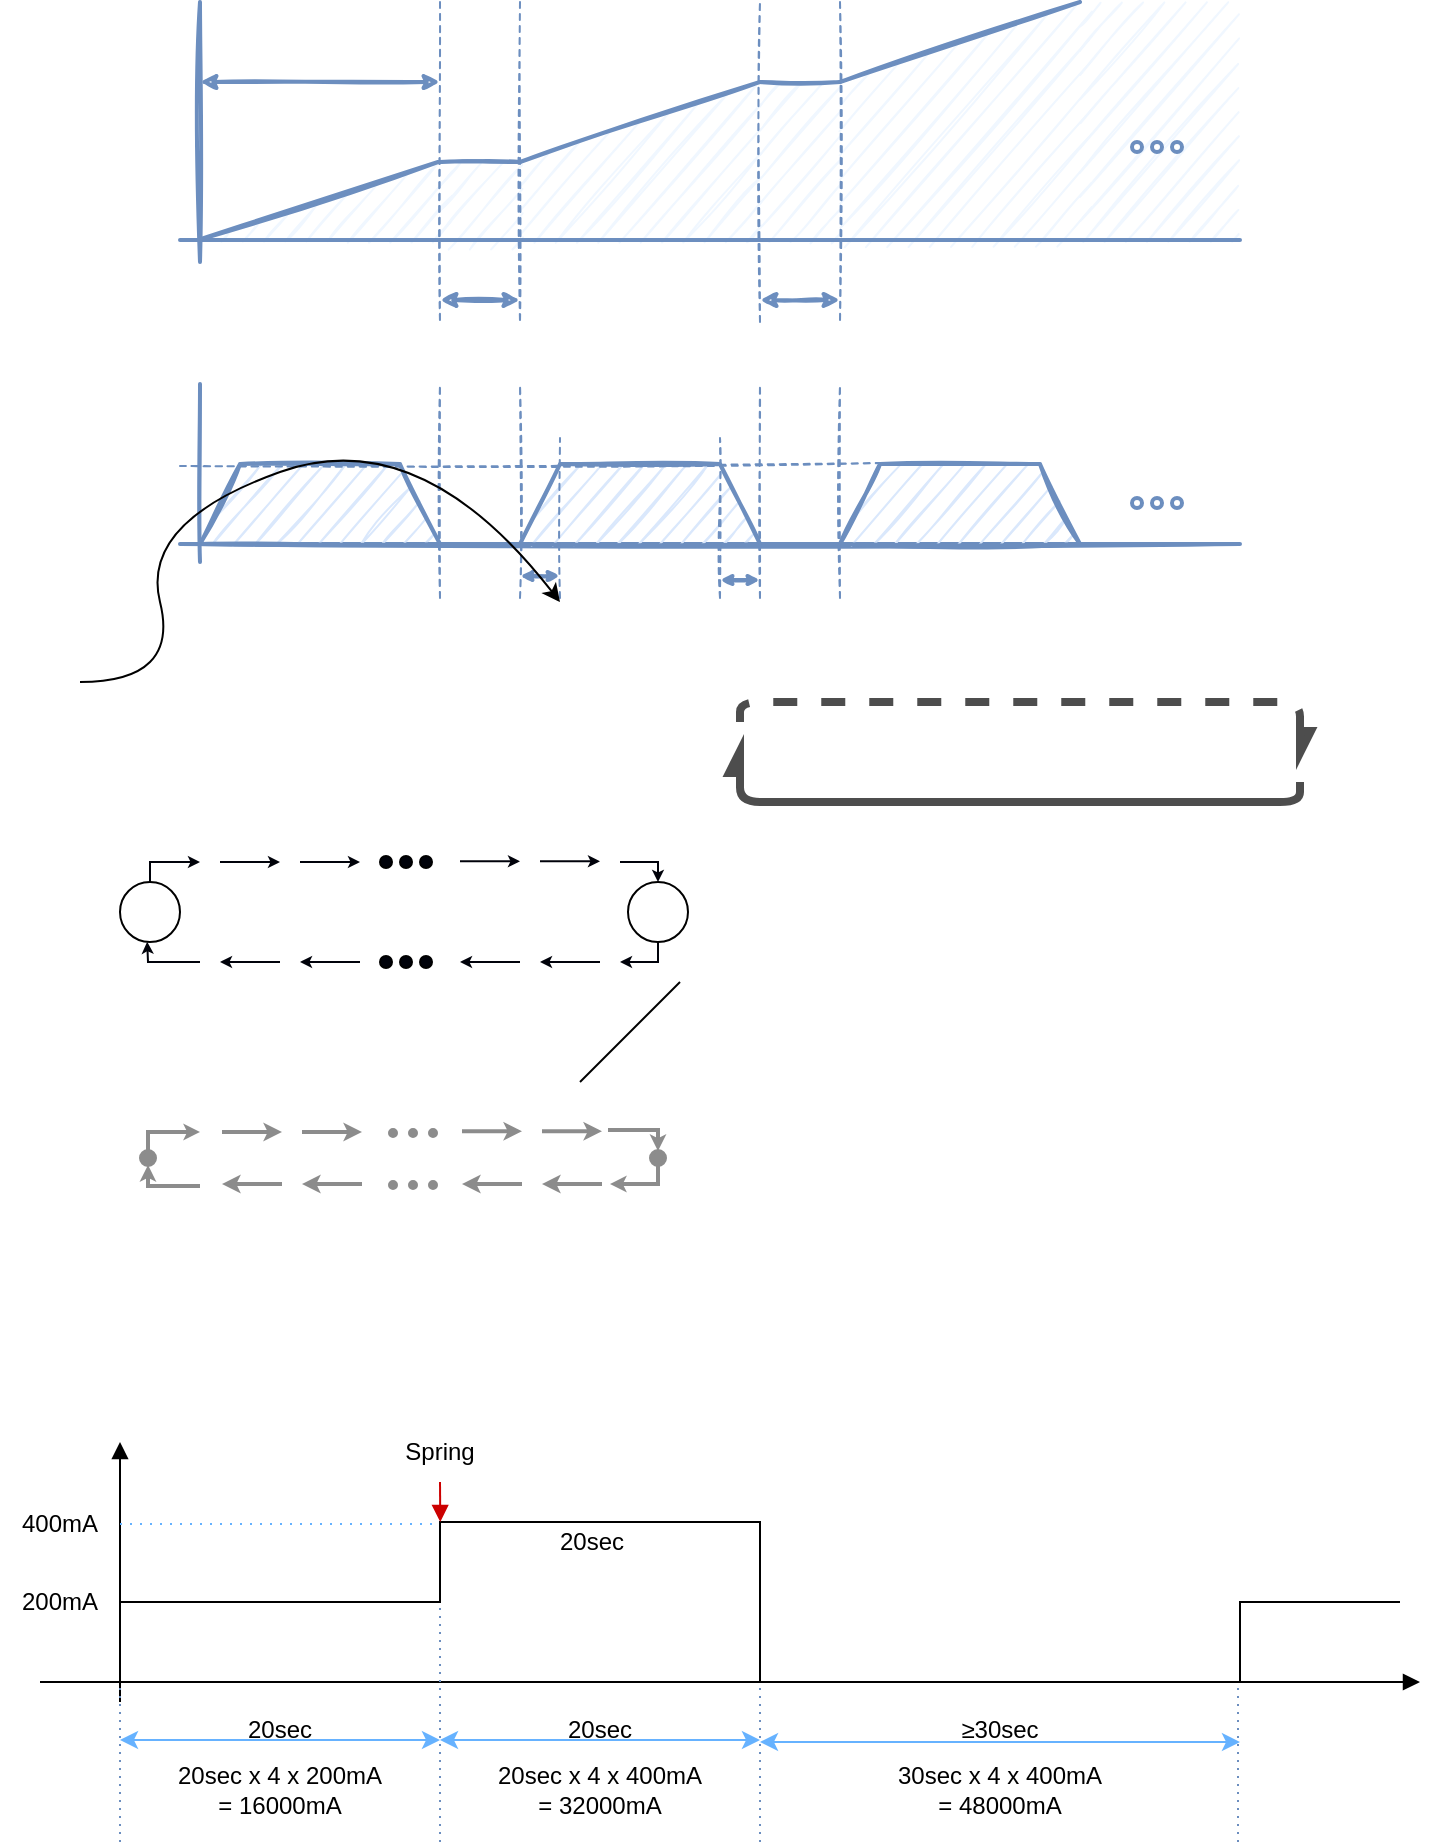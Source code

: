 <mxfile version="15.8.9" type="github">
  <diagram id="FKBwarLhlQA3uH3MAy26" name="Page-1">
    <mxGraphModel dx="1185" dy="642" grid="1" gridSize="10" guides="1" tooltips="1" connect="1" arrows="1" fold="1" page="1" pageScale="1" pageWidth="827" pageHeight="1169" background="none" math="0" shadow="0">
      <root>
        <mxCell id="0" />
        <mxCell id="1" parent="0" />
        <mxCell id="hSHUfFnJ5lEC5DaV4IqV-128" value="" style="rounded=0;whiteSpace=wrap;html=1;fontSize=11;strokeColor=none;strokeWidth=2;fillColor=#F0F7FF;sketch=1;shadow=0;" parent="1" vertex="1">
          <mxGeometry x="320" y="160" width="40" height="40" as="geometry" />
        </mxCell>
        <mxCell id="hSHUfFnJ5lEC5DaV4IqV-129" value="" style="shape=manualInput;whiteSpace=wrap;html=1;fontSize=11;strokeColor=none;strokeWidth=2;fillColor=#F0F7FF;size=40;sketch=1;shadow=0;" parent="1" vertex="1">
          <mxGeometry x="360" y="120" width="120" height="80" as="geometry" />
        </mxCell>
        <mxCell id="hSHUfFnJ5lEC5DaV4IqV-130" value="" style="rounded=0;whiteSpace=wrap;html=1;fontSize=11;strokeColor=none;strokeWidth=2;fillColor=#F0F7FF;gradientDirection=east;sketch=1;glass=0;shadow=0;" parent="1" vertex="1">
          <mxGeometry x="640" y="80" width="79" height="120" as="geometry" />
        </mxCell>
        <mxCell id="hSHUfFnJ5lEC5DaV4IqV-131" value="" style="shape=manualInput;whiteSpace=wrap;html=1;fontSize=11;strokeColor=none;strokeWidth=2;fillColor=#F0F7FF;size=40;sketch=1;shadow=0;" parent="1" vertex="1">
          <mxGeometry x="520" y="80" width="120" height="120" as="geometry" />
        </mxCell>
        <mxCell id="hSHUfFnJ5lEC5DaV4IqV-133" value="" style="rounded=0;whiteSpace=wrap;html=1;fontSize=11;strokeColor=none;strokeWidth=2;fillColor=#F0F7FF;sketch=1;shadow=0;" parent="1" vertex="1">
          <mxGeometry x="480" y="120" width="40" height="80" as="geometry" />
        </mxCell>
        <mxCell id="hSHUfFnJ5lEC5DaV4IqV-126" value="" style="shape=manualInput;whiteSpace=wrap;html=1;fontSize=11;strokeColor=none;strokeWidth=2;fillColor=#F0F7FF;size=80;sketch=1;shadow=0;" parent="1" vertex="1">
          <mxGeometry x="200" y="160" width="120" height="40" as="geometry" />
        </mxCell>
        <mxCell id="hSHUfFnJ5lEC5DaV4IqV-23" value="" style="endArrow=none;html=1;rounded=0;strokeColor=#6c8ebf;strokeWidth=2;fillColor=#dae8fc;sketch=1;shadow=0;" parent="1" edge="1">
          <mxGeometry width="50" height="50" relative="1" as="geometry">
            <mxPoint x="190" y="351" as="sourcePoint" />
            <mxPoint x="720" y="351" as="targetPoint" />
          </mxGeometry>
        </mxCell>
        <mxCell id="hSHUfFnJ5lEC5DaV4IqV-24" value="" style="shape=trapezoid;perimeter=trapezoidPerimeter;whiteSpace=wrap;html=1;fixedSize=1;strokeColor=#6c8ebf;fillColor=#dae8fc;strokeWidth=2;sketch=1;shadow=0;" parent="1" vertex="1">
          <mxGeometry x="200" y="311" width="120" height="40" as="geometry" />
        </mxCell>
        <mxCell id="hSHUfFnJ5lEC5DaV4IqV-25" value="" style="shape=trapezoid;perimeter=trapezoidPerimeter;whiteSpace=wrap;html=1;fixedSize=1;strokeColor=#6c8ebf;fillColor=#dae8fc;strokeWidth=2;sketch=1;shadow=0;" parent="1" vertex="1">
          <mxGeometry x="360" y="311" width="120" height="40" as="geometry" />
        </mxCell>
        <mxCell id="hSHUfFnJ5lEC5DaV4IqV-26" value="" style="shape=trapezoid;perimeter=trapezoidPerimeter;whiteSpace=wrap;html=1;fixedSize=1;strokeColor=#6c8ebf;fillColor=#dae8fc;strokeWidth=2;sketch=1;shadow=0;" parent="1" vertex="1">
          <mxGeometry x="520" y="311" width="120" height="40" as="geometry" />
        </mxCell>
        <mxCell id="hSHUfFnJ5lEC5DaV4IqV-40" value="" style="endArrow=none;html=1;rounded=0;fontSize=15;strokeColor=#6c8ebf;strokeWidth=2;fillColor=#dae8fc;sketch=1;shadow=0;" parent="1" edge="1">
          <mxGeometry width="50" height="50" relative="1" as="geometry">
            <mxPoint x="200" y="360" as="sourcePoint" />
            <mxPoint x="200" y="271" as="targetPoint" />
          </mxGeometry>
        </mxCell>
        <mxCell id="hSHUfFnJ5lEC5DaV4IqV-45" value="" style="ellipse;whiteSpace=wrap;html=1;fontSize=15;strokeColor=#6c8ebf;fillColor=none;strokeWidth=2;sketch=0;shadow=0;" parent="1" vertex="1">
          <mxGeometry x="666" y="328" width="5" height="5" as="geometry" />
        </mxCell>
        <mxCell id="hSHUfFnJ5lEC5DaV4IqV-49" value="" style="ellipse;whiteSpace=wrap;html=1;fontSize=15;strokeColor=#6c8ebf;fillColor=none;strokeWidth=2;sketch=0;shadow=0;" parent="1" vertex="1">
          <mxGeometry x="676" y="328" width="5" height="5" as="geometry" />
        </mxCell>
        <mxCell id="hSHUfFnJ5lEC5DaV4IqV-50" value="" style="ellipse;whiteSpace=wrap;html=1;fontSize=15;strokeColor=#6c8ebf;fillColor=none;strokeWidth=2;sketch=0;shadow=0;" parent="1" vertex="1">
          <mxGeometry x="686" y="328" width="5" height="5" as="geometry" />
        </mxCell>
        <mxCell id="hSHUfFnJ5lEC5DaV4IqV-51" value="" style="endArrow=none;html=1;rounded=0;strokeColor=#6c8ebf;strokeWidth=2;fillColor=#dae8fc;sketch=1;shadow=0;" parent="1" edge="1">
          <mxGeometry width="50" height="50" relative="1" as="geometry">
            <mxPoint x="190" y="199" as="sourcePoint" />
            <mxPoint x="720" y="199.0" as="targetPoint" />
          </mxGeometry>
        </mxCell>
        <mxCell id="hSHUfFnJ5lEC5DaV4IqV-55" value="" style="endArrow=none;dashed=1;html=1;rounded=0;strokeColor=#6c8ebf;strokeWidth=1;fillColor=#dae8fc;sketch=1;shadow=0;" parent="1" edge="1">
          <mxGeometry width="50" height="50" relative="1" as="geometry">
            <mxPoint x="320" y="80" as="sourcePoint" />
            <mxPoint x="320" y="240" as="targetPoint" />
          </mxGeometry>
        </mxCell>
        <mxCell id="hSHUfFnJ5lEC5DaV4IqV-56" value="" style="endArrow=none;dashed=1;html=1;rounded=0;strokeColor=#6c8ebf;entryX=0.75;entryY=0;entryDx=0;entryDy=0;strokeWidth=1;fillColor=#dae8fc;sketch=1;shadow=0;" parent="1" edge="1">
          <mxGeometry width="50" height="50" relative="1" as="geometry">
            <mxPoint x="360" y="80" as="sourcePoint" />
            <mxPoint x="360" y="240" as="targetPoint" />
          </mxGeometry>
        </mxCell>
        <mxCell id="hSHUfFnJ5lEC5DaV4IqV-58" value="" style="endArrow=none;dashed=1;html=1;rounded=0;strokeColor=#6c8ebf;entryX=0.75;entryY=0;entryDx=0;entryDy=0;strokeWidth=1;fillColor=#dae8fc;sketch=1;shadow=0;" parent="1" edge="1">
          <mxGeometry width="50" height="50" relative="1" as="geometry">
            <mxPoint x="520" y="80" as="sourcePoint" />
            <mxPoint x="520" y="240" as="targetPoint" />
          </mxGeometry>
        </mxCell>
        <mxCell id="hSHUfFnJ5lEC5DaV4IqV-59" value="" style="endArrow=classic;startArrow=classic;html=1;rounded=0;strokeColor=#6c8ebf;strokeWidth=2;fillColor=#dae8fc;endSize=4;startSize=4;sketch=1;shadow=0;" parent="1" edge="1">
          <mxGeometry width="50" height="50" relative="1" as="geometry">
            <mxPoint x="320" y="229.0" as="sourcePoint" />
            <mxPoint x="360" y="229.0" as="targetPoint" />
          </mxGeometry>
        </mxCell>
        <mxCell id="hSHUfFnJ5lEC5DaV4IqV-60" value="" style="endArrow=classic;startArrow=classic;html=1;rounded=0;strokeColor=#6c8ebf;strokeWidth=2;fillColor=#dae8fc;endSize=4;startSize=4;sketch=1;shadow=0;" parent="1" edge="1">
          <mxGeometry width="50" height="50" relative="1" as="geometry">
            <mxPoint x="480" y="229.0" as="sourcePoint" />
            <mxPoint x="520" y="229.0" as="targetPoint" />
          </mxGeometry>
        </mxCell>
        <mxCell id="hSHUfFnJ5lEC5DaV4IqV-64" value="" style="endArrow=none;html=1;rounded=0;fontSize=15;strokeColor=#6c8ebf;strokeWidth=2;fillColor=#dae8fc;sketch=1;shadow=0;" parent="1" edge="1">
          <mxGeometry width="50" height="50" relative="1" as="geometry">
            <mxPoint x="200" y="210" as="sourcePoint" />
            <mxPoint x="200" y="80" as="targetPoint" />
          </mxGeometry>
        </mxCell>
        <mxCell id="hSHUfFnJ5lEC5DaV4IqV-68" value="" style="ellipse;whiteSpace=wrap;html=1;fontSize=15;strokeColor=#6c8ebf;fillColor=none;strokeWidth=2;sketch=0;shadow=0;" parent="1" vertex="1">
          <mxGeometry x="666" y="150" width="5" height="5" as="geometry" />
        </mxCell>
        <mxCell id="hSHUfFnJ5lEC5DaV4IqV-69" value="" style="ellipse;whiteSpace=wrap;html=1;fontSize=15;strokeColor=#6c8ebf;fillColor=none;strokeWidth=2;sketch=0;shadow=0;" parent="1" vertex="1">
          <mxGeometry x="676" y="150" width="5" height="5" as="geometry" />
        </mxCell>
        <mxCell id="hSHUfFnJ5lEC5DaV4IqV-70" value="" style="ellipse;whiteSpace=wrap;html=1;fontSize=15;strokeColor=#6c8ebf;fillColor=none;strokeWidth=2;sketch=0;shadow=0;" parent="1" vertex="1">
          <mxGeometry x="686" y="150" width="5" height="5" as="geometry" />
        </mxCell>
        <mxCell id="hSHUfFnJ5lEC5DaV4IqV-71" value="" style="endArrow=none;html=1;rounded=0;fontSize=15;strokeColor=#6c8ebf;strokeWidth=2;fillColor=#dae8fc;sketch=1;shadow=0;" parent="1" edge="1">
          <mxGeometry width="50" height="50" relative="1" as="geometry">
            <mxPoint x="199" y="199" as="sourcePoint" />
            <mxPoint x="319" y="160" as="targetPoint" />
          </mxGeometry>
        </mxCell>
        <mxCell id="hSHUfFnJ5lEC5DaV4IqV-72" value="" style="endArrow=none;html=1;rounded=0;fontSize=15;strokeColor=#6c8ebf;strokeWidth=2;fillColor=#dae8fc;sketch=1;shadow=0;" parent="1" edge="1">
          <mxGeometry width="50" height="50" relative="1" as="geometry">
            <mxPoint x="320" y="160" as="sourcePoint" />
            <mxPoint x="360" y="160" as="targetPoint" />
          </mxGeometry>
        </mxCell>
        <mxCell id="hSHUfFnJ5lEC5DaV4IqV-73" value="" style="endArrow=none;html=1;rounded=0;fontSize=15;strokeColor=#6c8ebf;strokeWidth=2;fillColor=#dae8fc;sketch=1;shadow=0;" parent="1" edge="1">
          <mxGeometry width="50" height="50" relative="1" as="geometry">
            <mxPoint x="360" y="160" as="sourcePoint" />
            <mxPoint x="480" y="120" as="targetPoint" />
          </mxGeometry>
        </mxCell>
        <mxCell id="hSHUfFnJ5lEC5DaV4IqV-74" value="" style="endArrow=none;html=1;rounded=0;fontSize=15;strokeColor=#6c8ebf;strokeWidth=2;fillColor=#dae8fc;sketch=1;shadow=0;" parent="1" edge="1">
          <mxGeometry width="50" height="50" relative="1" as="geometry">
            <mxPoint x="480" y="120" as="sourcePoint" />
            <mxPoint x="520" y="120" as="targetPoint" />
          </mxGeometry>
        </mxCell>
        <mxCell id="hSHUfFnJ5lEC5DaV4IqV-75" value="" style="endArrow=none;html=1;rounded=0;fontSize=15;strokeColor=#6c8ebf;strokeWidth=2;fillColor=#dae8fc;sketch=1;shadow=0;" parent="1" edge="1">
          <mxGeometry width="50" height="50" relative="1" as="geometry">
            <mxPoint x="520" y="120" as="sourcePoint" />
            <mxPoint x="640" y="80" as="targetPoint" />
          </mxGeometry>
        </mxCell>
        <mxCell id="hSHUfFnJ5lEC5DaV4IqV-86" value="" style="endArrow=classic;startArrow=classic;html=1;rounded=0;strokeColor=#6c8ebf;endSize=2;startSize=2;strokeWidth=2;fillColor=#dae8fc;jumpSize=5;sketch=1;shadow=0;" parent="1" edge="1">
          <mxGeometry width="50" height="50" relative="1" as="geometry">
            <mxPoint x="360" y="367.0" as="sourcePoint" />
            <mxPoint x="380" y="367" as="targetPoint" />
          </mxGeometry>
        </mxCell>
        <mxCell id="hSHUfFnJ5lEC5DaV4IqV-90" value="" style="endArrow=classic;startArrow=classic;html=1;rounded=0;strokeColor=#6c8ebf;endSize=2;startSize=2;strokeWidth=2;fillColor=#dae8fc;jumpSize=5;sketch=1;shadow=0;" parent="1" edge="1">
          <mxGeometry width="50" height="50" relative="1" as="geometry">
            <mxPoint x="460" y="369.0" as="sourcePoint" />
            <mxPoint x="480" y="369.0" as="targetPoint" />
          </mxGeometry>
        </mxCell>
        <mxCell id="hSHUfFnJ5lEC5DaV4IqV-92" value="" style="endArrow=none;dashed=1;html=1;rounded=0;fontSize=11;startSize=3;endSize=3;strokeColor=#6c8ebf;strokeWidth=1;fillColor=#dae8fc;sketch=1;shadow=0;" parent="1" edge="1">
          <mxGeometry width="50" height="50" relative="1" as="geometry">
            <mxPoint x="320" y="378" as="sourcePoint" />
            <mxPoint x="320" y="271" as="targetPoint" />
          </mxGeometry>
        </mxCell>
        <mxCell id="hSHUfFnJ5lEC5DaV4IqV-93" value="" style="endArrow=none;dashed=1;html=1;rounded=0;fontSize=11;startSize=3;endSize=3;strokeColor=#6c8ebf;strokeWidth=1;fillColor=#dae8fc;sketch=1;shadow=0;" parent="1" edge="1">
          <mxGeometry width="50" height="50" relative="1" as="geometry">
            <mxPoint x="360" y="378" as="sourcePoint" />
            <mxPoint x="360" y="271" as="targetPoint" />
          </mxGeometry>
        </mxCell>
        <mxCell id="hSHUfFnJ5lEC5DaV4IqV-95" value="" style="endArrow=none;dashed=1;html=1;rounded=0;fontSize=11;startSize=3;endSize=3;strokeColor=#6c8ebf;strokeWidth=1;fillColor=#dae8fc;sketch=1;shadow=0;" parent="1" edge="1">
          <mxGeometry width="50" height="50" relative="1" as="geometry">
            <mxPoint x="380" y="378" as="sourcePoint" />
            <mxPoint x="380" y="298" as="targetPoint" />
          </mxGeometry>
        </mxCell>
        <mxCell id="hSHUfFnJ5lEC5DaV4IqV-96" value="" style="endArrow=none;dashed=1;html=1;rounded=0;fontSize=11;startSize=3;endSize=3;strokeColor=#6c8ebf;strokeWidth=1;fillColor=#dae8fc;sketch=1;shadow=0;" parent="1" edge="1">
          <mxGeometry width="50" height="50" relative="1" as="geometry">
            <mxPoint x="460" y="378" as="sourcePoint" />
            <mxPoint x="460" y="298" as="targetPoint" />
          </mxGeometry>
        </mxCell>
        <mxCell id="hSHUfFnJ5lEC5DaV4IqV-97" value="" style="endArrow=none;dashed=1;html=1;rounded=0;fontSize=11;startSize=3;endSize=3;strokeColor=#6c8ebf;exitX=0.25;exitY=0;exitDx=0;exitDy=0;strokeWidth=1;fillColor=#dae8fc;sketch=1;shadow=0;" parent="1" edge="1">
          <mxGeometry width="50" height="50" relative="1" as="geometry">
            <mxPoint x="480" y="240" as="sourcePoint" />
            <mxPoint x="480" y="80" as="targetPoint" />
          </mxGeometry>
        </mxCell>
        <mxCell id="hSHUfFnJ5lEC5DaV4IqV-98" value="" style="endArrow=none;dashed=1;html=1;rounded=0;fontSize=11;startSize=3;endSize=3;strokeColor=#6c8ebf;strokeWidth=1;fillColor=#dae8fc;sketch=1;shadow=0;" parent="1" edge="1">
          <mxGeometry width="50" height="50" relative="1" as="geometry">
            <mxPoint x="480" y="378" as="sourcePoint" />
            <mxPoint x="480" y="271" as="targetPoint" />
          </mxGeometry>
        </mxCell>
        <mxCell id="hSHUfFnJ5lEC5DaV4IqV-99" value="" style="endArrow=none;dashed=1;html=1;rounded=0;fontSize=11;startSize=3;endSize=3;strokeColor=#6c8ebf;strokeWidth=1;fillColor=#dae8fc;sketch=1;shadow=0;" parent="1" edge="1">
          <mxGeometry width="50" height="50" relative="1" as="geometry">
            <mxPoint x="520" y="378" as="sourcePoint" />
            <mxPoint x="520" y="271" as="targetPoint" />
          </mxGeometry>
        </mxCell>
        <mxCell id="hSHUfFnJ5lEC5DaV4IqV-102" value="" style="endArrow=none;dashed=1;html=1;rounded=0;fontSize=11;startSize=3;endSize=3;strokeColor=#6c8ebf;exitX=0.174;exitY=-0.012;exitDx=0;exitDy=0;exitPerimeter=0;strokeWidth=1;fillColor=#dae8fc;sketch=1;shadow=0;" parent="1" source="hSHUfFnJ5lEC5DaV4IqV-26" edge="1">
          <mxGeometry width="50" height="50" relative="1" as="geometry">
            <mxPoint x="550" y="268" as="sourcePoint" />
            <mxPoint x="190" y="312" as="targetPoint" />
          </mxGeometry>
        </mxCell>
        <mxCell id="hSHUfFnJ5lEC5DaV4IqV-106" style="edgeStyle=orthogonalEdgeStyle;rounded=0;orthogonalLoop=1;jettySize=auto;html=1;exitX=0.5;exitY=0;exitDx=0;exitDy=0;fontSize=11;startSize=3;endSize=3;strokeColor=#00020A;" parent="1" source="hSHUfFnJ5lEC5DaV4IqV-104" edge="1">
          <mxGeometry relative="1" as="geometry">
            <mxPoint x="200" y="510" as="targetPoint" />
            <Array as="points">
              <mxPoint x="175" y="510" />
            </Array>
          </mxGeometry>
        </mxCell>
        <mxCell id="hSHUfFnJ5lEC5DaV4IqV-104" value="" style="ellipse;whiteSpace=wrap;html=1;fontSize=11;strokeColor=default;fillColor=none;" parent="1" vertex="1">
          <mxGeometry x="160" y="520" width="30" height="30" as="geometry" />
        </mxCell>
        <mxCell id="hSHUfFnJ5lEC5DaV4IqV-105" value="" style="endArrow=classic;html=1;rounded=0;fontSize=11;startSize=3;endSize=3;strokeColor=#00020A;" parent="1" edge="1">
          <mxGeometry width="50" height="50" relative="1" as="geometry">
            <mxPoint x="210" y="510" as="sourcePoint" />
            <mxPoint x="240" y="510" as="targetPoint" />
          </mxGeometry>
        </mxCell>
        <mxCell id="hSHUfFnJ5lEC5DaV4IqV-107" value="" style="endArrow=classic;html=1;rounded=0;fontSize=11;startSize=3;endSize=3;strokeColor=#00020A;" parent="1" edge="1">
          <mxGeometry width="50" height="50" relative="1" as="geometry">
            <mxPoint x="250" y="510" as="sourcePoint" />
            <mxPoint x="280" y="510" as="targetPoint" />
          </mxGeometry>
        </mxCell>
        <mxCell id="hSHUfFnJ5lEC5DaV4IqV-108" value="" style="ellipse;whiteSpace=wrap;html=1;fontSize=11;strokeColor=default;fillColor=#00020A;" parent="1" vertex="1">
          <mxGeometry x="290" y="507" width="6" height="6" as="geometry" />
        </mxCell>
        <mxCell id="hSHUfFnJ5lEC5DaV4IqV-109" value="" style="ellipse;whiteSpace=wrap;html=1;fontSize=11;strokeColor=default;fillColor=#00020A;" parent="1" vertex="1">
          <mxGeometry x="300" y="507" width="6" height="6" as="geometry" />
        </mxCell>
        <mxCell id="hSHUfFnJ5lEC5DaV4IqV-110" value="" style="ellipse;whiteSpace=wrap;html=1;fontSize=11;strokeColor=default;fillColor=#00020A;" parent="1" vertex="1">
          <mxGeometry x="310" y="507" width="6" height="6" as="geometry" />
        </mxCell>
        <mxCell id="hSHUfFnJ5lEC5DaV4IqV-111" value="" style="endArrow=classic;html=1;rounded=0;fontSize=11;startSize=3;endSize=3;strokeColor=#00020A;" parent="1" edge="1">
          <mxGeometry width="50" height="50" relative="1" as="geometry">
            <mxPoint x="330" y="509.66" as="sourcePoint" />
            <mxPoint x="360" y="509.66" as="targetPoint" />
          </mxGeometry>
        </mxCell>
        <mxCell id="hSHUfFnJ5lEC5DaV4IqV-112" value="" style="endArrow=classic;html=1;rounded=0;fontSize=11;startSize=3;endSize=3;strokeColor=#00020A;" parent="1" edge="1">
          <mxGeometry width="50" height="50" relative="1" as="geometry">
            <mxPoint x="370" y="509.66" as="sourcePoint" />
            <mxPoint x="400" y="509.66" as="targetPoint" />
          </mxGeometry>
        </mxCell>
        <mxCell id="hSHUfFnJ5lEC5DaV4IqV-116" style="edgeStyle=orthogonalEdgeStyle;rounded=0;orthogonalLoop=1;jettySize=auto;html=1;exitX=0.5;exitY=1;exitDx=0;exitDy=0;fontSize=11;startSize=3;endSize=3;strokeColor=#00020A;" parent="1" source="hSHUfFnJ5lEC5DaV4IqV-113" edge="1">
          <mxGeometry relative="1" as="geometry">
            <mxPoint x="410" y="560" as="targetPoint" />
            <Array as="points">
              <mxPoint x="429" y="560" />
            </Array>
          </mxGeometry>
        </mxCell>
        <mxCell id="hSHUfFnJ5lEC5DaV4IqV-113" value="" style="ellipse;whiteSpace=wrap;html=1;fontSize=11;strokeColor=default;fillColor=none;" parent="1" vertex="1">
          <mxGeometry x="414" y="520" width="30" height="30" as="geometry" />
        </mxCell>
        <mxCell id="hSHUfFnJ5lEC5DaV4IqV-115" value="" style="endArrow=classic;html=1;rounded=0;fontSize=11;startSize=3;endSize=3;strokeColor=#00020A;entryX=0.5;entryY=0;entryDx=0;entryDy=0;" parent="1" target="hSHUfFnJ5lEC5DaV4IqV-113" edge="1">
          <mxGeometry width="50" height="50" relative="1" as="geometry">
            <mxPoint x="410" y="510" as="sourcePoint" />
            <mxPoint x="600" y="480" as="targetPoint" />
            <Array as="points">
              <mxPoint x="429" y="510" />
            </Array>
          </mxGeometry>
        </mxCell>
        <mxCell id="hSHUfFnJ5lEC5DaV4IqV-117" value="" style="endArrow=classic;html=1;rounded=0;fontSize=11;startSize=3;endSize=3;strokeColor=#00020A;" parent="1" edge="1">
          <mxGeometry width="50" height="50" relative="1" as="geometry">
            <mxPoint x="400" y="560" as="sourcePoint" />
            <mxPoint x="370" y="560" as="targetPoint" />
          </mxGeometry>
        </mxCell>
        <mxCell id="hSHUfFnJ5lEC5DaV4IqV-118" value="" style="endArrow=classic;html=1;rounded=0;fontSize=11;startSize=3;endSize=3;strokeColor=#00020A;" parent="1" edge="1">
          <mxGeometry width="50" height="50" relative="1" as="geometry">
            <mxPoint x="360" y="560" as="sourcePoint" />
            <mxPoint x="330" y="560" as="targetPoint" />
            <Array as="points">
              <mxPoint x="330" y="560" />
            </Array>
          </mxGeometry>
        </mxCell>
        <mxCell id="hSHUfFnJ5lEC5DaV4IqV-119" value="" style="endArrow=classic;html=1;rounded=0;fontSize=11;startSize=3;endSize=3;strokeColor=#00020A;" parent="1" edge="1">
          <mxGeometry width="50" height="50" relative="1" as="geometry">
            <mxPoint x="280" y="560" as="sourcePoint" />
            <mxPoint x="250.0" y="560" as="targetPoint" />
            <Array as="points">
              <mxPoint x="250" y="560" />
            </Array>
          </mxGeometry>
        </mxCell>
        <mxCell id="hSHUfFnJ5lEC5DaV4IqV-120" value="" style="endArrow=classic;html=1;rounded=0;fontSize=11;startSize=3;endSize=3;strokeColor=#00020A;" parent="1" edge="1">
          <mxGeometry width="50" height="50" relative="1" as="geometry">
            <mxPoint x="240" y="560" as="sourcePoint" />
            <mxPoint x="210.0" y="560" as="targetPoint" />
            <Array as="points">
              <mxPoint x="210" y="560" />
            </Array>
          </mxGeometry>
        </mxCell>
        <mxCell id="hSHUfFnJ5lEC5DaV4IqV-121" value="" style="endArrow=classic;html=1;rounded=0;fontSize=11;startSize=3;endSize=3;strokeColor=#00020A;entryX=0.453;entryY=0.996;entryDx=0;entryDy=0;entryPerimeter=0;" parent="1" target="hSHUfFnJ5lEC5DaV4IqV-104" edge="1">
          <mxGeometry width="50" height="50" relative="1" as="geometry">
            <mxPoint x="200" y="560" as="sourcePoint" />
            <mxPoint x="170.0" y="560" as="targetPoint" />
            <Array as="points">
              <mxPoint x="174" y="560" />
            </Array>
          </mxGeometry>
        </mxCell>
        <mxCell id="hSHUfFnJ5lEC5DaV4IqV-122" value="" style="ellipse;whiteSpace=wrap;html=1;fontSize=11;strokeColor=default;fillColor=#00020A;" parent="1" vertex="1">
          <mxGeometry x="290" y="557" width="6" height="6" as="geometry" />
        </mxCell>
        <mxCell id="hSHUfFnJ5lEC5DaV4IqV-123" value="" style="ellipse;whiteSpace=wrap;html=1;fontSize=11;strokeColor=default;fillColor=#00020A;" parent="1" vertex="1">
          <mxGeometry x="300" y="557" width="6" height="6" as="geometry" />
        </mxCell>
        <mxCell id="hSHUfFnJ5lEC5DaV4IqV-124" value="" style="ellipse;whiteSpace=wrap;html=1;fontSize=11;strokeColor=default;fillColor=#00020A;" parent="1" vertex="1">
          <mxGeometry x="310" y="557" width="6" height="6" as="geometry" />
        </mxCell>
        <mxCell id="hSHUfFnJ5lEC5DaV4IqV-167" style="edgeStyle=orthogonalEdgeStyle;rounded=0;sketch=0;jumpSize=5;orthogonalLoop=1;jettySize=auto;html=1;exitX=0.5;exitY=0;exitDx=0;exitDy=0;shadow=0;fontSize=11;startSize=2;endSize=2;strokeColor=#8C8C8C;strokeWidth=2;" parent="1" source="hSHUfFnJ5lEC5DaV4IqV-136" edge="1">
          <mxGeometry relative="1" as="geometry">
            <mxPoint x="200" y="645" as="targetPoint" />
            <Array as="points">
              <mxPoint x="174" y="645" />
              <mxPoint x="200" y="645" />
            </Array>
          </mxGeometry>
        </mxCell>
        <mxCell id="hSHUfFnJ5lEC5DaV4IqV-136" value="" style="ellipse;whiteSpace=wrap;html=1;fontSize=11;strokeColor=#8C8C8C;fillColor=#8C8C8C;sketch=0;strokeWidth=2;" parent="1" vertex="1">
          <mxGeometry x="170.5" y="654.5" width="7" height="7" as="geometry" />
        </mxCell>
        <mxCell id="hSHUfFnJ5lEC5DaV4IqV-137" value="" style="endArrow=classic;html=1;rounded=0;fontSize=11;startSize=3;endSize=3;strokeColor=#8C8C8C;fillColor=#cce5ff;sketch=0;strokeWidth=2;" parent="1" edge="1">
          <mxGeometry width="50" height="50" relative="1" as="geometry">
            <mxPoint x="211" y="645" as="sourcePoint" />
            <mxPoint x="241" y="645" as="targetPoint" />
          </mxGeometry>
        </mxCell>
        <mxCell id="hSHUfFnJ5lEC5DaV4IqV-138" value="" style="endArrow=classic;html=1;rounded=0;fontSize=11;startSize=3;endSize=3;strokeColor=#8C8C8C;fillColor=#cce5ff;sketch=0;strokeWidth=2;" parent="1" edge="1">
          <mxGeometry width="50" height="50" relative="1" as="geometry">
            <mxPoint x="251" y="645" as="sourcePoint" />
            <mxPoint x="281" y="645" as="targetPoint" />
          </mxGeometry>
        </mxCell>
        <mxCell id="hSHUfFnJ5lEC5DaV4IqV-139" value="" style="ellipse;whiteSpace=wrap;html=1;fontSize=11;strokeColor=#8C8C8C;fillColor=#8C8C8C;sketch=0;strokeWidth=2;" parent="1" vertex="1">
          <mxGeometry x="295" y="644" width="3" height="3" as="geometry" />
        </mxCell>
        <mxCell id="hSHUfFnJ5lEC5DaV4IqV-140" value="" style="ellipse;whiteSpace=wrap;html=1;fontSize=11;strokeColor=#8C8C8C;fillColor=#8C8C8C;sketch=0;strokeWidth=2;" parent="1" vertex="1">
          <mxGeometry x="305" y="644" width="3" height="3" as="geometry" />
        </mxCell>
        <mxCell id="hSHUfFnJ5lEC5DaV4IqV-141" value="" style="ellipse;whiteSpace=wrap;html=1;fontSize=11;strokeColor=#8C8C8C;fillColor=#8C8C8C;sketch=0;strokeWidth=2;" parent="1" vertex="1">
          <mxGeometry x="315" y="644" width="3" height="3" as="geometry" />
        </mxCell>
        <mxCell id="hSHUfFnJ5lEC5DaV4IqV-142" value="" style="endArrow=classic;html=1;rounded=0;fontSize=11;startSize=3;endSize=3;strokeColor=#8C8C8C;fillColor=#cce5ff;sketch=0;strokeWidth=2;" parent="1" edge="1">
          <mxGeometry width="50" height="50" relative="1" as="geometry">
            <mxPoint x="331" y="644.66" as="sourcePoint" />
            <mxPoint x="361" y="644.66" as="targetPoint" />
          </mxGeometry>
        </mxCell>
        <mxCell id="hSHUfFnJ5lEC5DaV4IqV-143" value="" style="endArrow=classic;html=1;rounded=0;fontSize=11;startSize=3;endSize=3;strokeColor=#8C8C8C;fillColor=#cce5ff;sketch=0;strokeWidth=2;" parent="1" edge="1">
          <mxGeometry width="50" height="50" relative="1" as="geometry">
            <mxPoint x="371" y="644.66" as="sourcePoint" />
            <mxPoint x="401" y="644.66" as="targetPoint" />
          </mxGeometry>
        </mxCell>
        <mxCell id="hSHUfFnJ5lEC5DaV4IqV-168" style="edgeStyle=orthogonalEdgeStyle;rounded=0;sketch=0;jumpSize=5;orthogonalLoop=1;jettySize=auto;html=1;exitX=0.5;exitY=1;exitDx=0;exitDy=0;shadow=0;fontSize=11;startSize=2;endSize=2;strokeColor=#8C8C8C;strokeWidth=2;" parent="1" source="hSHUfFnJ5lEC5DaV4IqV-145" edge="1">
          <mxGeometry relative="1" as="geometry">
            <mxPoint x="405" y="671" as="targetPoint" />
            <Array as="points">
              <mxPoint x="429" y="671" />
              <mxPoint x="409" y="671" />
            </Array>
          </mxGeometry>
        </mxCell>
        <mxCell id="hSHUfFnJ5lEC5DaV4IqV-145" value="" style="ellipse;whiteSpace=wrap;html=1;fontSize=11;strokeColor=#8C8C8C;fillColor=#8C8C8C;sketch=0;strokeWidth=2;" parent="1" vertex="1">
          <mxGeometry x="425.5" y="654.5" width="7" height="7" as="geometry" />
        </mxCell>
        <mxCell id="hSHUfFnJ5lEC5DaV4IqV-147" value="" style="endArrow=classic;html=1;rounded=0;fontSize=11;startSize=3;endSize=3;strokeColor=#8C8C8C;fillColor=#cce5ff;sketch=0;strokeWidth=2;" parent="1" edge="1">
          <mxGeometry width="50" height="50" relative="1" as="geometry">
            <mxPoint x="401" y="671" as="sourcePoint" />
            <mxPoint x="371" y="671" as="targetPoint" />
          </mxGeometry>
        </mxCell>
        <mxCell id="hSHUfFnJ5lEC5DaV4IqV-148" value="" style="endArrow=classic;html=1;rounded=0;fontSize=11;startSize=3;endSize=3;strokeColor=#8C8C8C;fillColor=#cce5ff;sketch=0;strokeWidth=2;" parent="1" edge="1">
          <mxGeometry width="50" height="50" relative="1" as="geometry">
            <mxPoint x="361" y="671" as="sourcePoint" />
            <mxPoint x="331" y="671" as="targetPoint" />
            <Array as="points">
              <mxPoint x="331" y="671" />
            </Array>
          </mxGeometry>
        </mxCell>
        <mxCell id="hSHUfFnJ5lEC5DaV4IqV-149" value="" style="endArrow=classic;html=1;rounded=0;fontSize=11;startSize=3;endSize=3;strokeColor=#8C8C8C;fillColor=#cce5ff;sketch=0;strokeWidth=2;" parent="1" edge="1">
          <mxGeometry width="50" height="50" relative="1" as="geometry">
            <mxPoint x="281" y="671" as="sourcePoint" />
            <mxPoint x="251" y="671" as="targetPoint" />
            <Array as="points">
              <mxPoint x="251" y="671" />
            </Array>
          </mxGeometry>
        </mxCell>
        <mxCell id="hSHUfFnJ5lEC5DaV4IqV-150" value="" style="endArrow=classic;html=1;rounded=0;fontSize=11;startSize=3;endSize=3;strokeColor=#8C8C8C;fillColor=#cce5ff;sketch=0;strokeWidth=2;" parent="1" edge="1">
          <mxGeometry width="50" height="50" relative="1" as="geometry">
            <mxPoint x="241" y="671" as="sourcePoint" />
            <mxPoint x="211" y="671" as="targetPoint" />
            <Array as="points">
              <mxPoint x="211" y="671" />
            </Array>
          </mxGeometry>
        </mxCell>
        <mxCell id="hSHUfFnJ5lEC5DaV4IqV-152" value="" style="ellipse;whiteSpace=wrap;html=1;fontSize=11;strokeColor=#8C8C8C;fillColor=#8C8C8C;sketch=0;strokeWidth=2;" parent="1" vertex="1">
          <mxGeometry x="295" y="670" width="3" height="3" as="geometry" />
        </mxCell>
        <mxCell id="hSHUfFnJ5lEC5DaV4IqV-153" value="" style="ellipse;whiteSpace=wrap;html=1;fontSize=11;strokeColor=#8C8C8C;fillColor=#8C8C8C;sketch=0;strokeWidth=2;" parent="1" vertex="1">
          <mxGeometry x="305" y="670" width="3" height="3" as="geometry" />
        </mxCell>
        <mxCell id="hSHUfFnJ5lEC5DaV4IqV-154" value="" style="ellipse;whiteSpace=wrap;html=1;fontSize=11;strokeColor=#8C8C8C;fillColor=#8C8C8C;sketch=0;strokeWidth=2;" parent="1" vertex="1">
          <mxGeometry x="315" y="670" width="3" height="3" as="geometry" />
        </mxCell>
        <mxCell id="hSHUfFnJ5lEC5DaV4IqV-169" value="" style="endArrow=classic;html=1;rounded=0;shadow=0;sketch=0;fontSize=11;startSize=2;endSize=2;strokeColor=#8C8C8C;strokeWidth=2;jumpSize=5;entryX=0.5;entryY=1;entryDx=0;entryDy=0;" parent="1" target="hSHUfFnJ5lEC5DaV4IqV-136" edge="1">
          <mxGeometry width="50" height="50" relative="1" as="geometry">
            <mxPoint x="200" y="672" as="sourcePoint" />
            <mxPoint x="170" y="670" as="targetPoint" />
            <Array as="points">
              <mxPoint x="188" y="672" />
              <mxPoint x="174" y="672" />
            </Array>
          </mxGeometry>
        </mxCell>
        <mxCell id="hSHUfFnJ5lEC5DaV4IqV-170" value="" style="endArrow=classic;html=1;rounded=0;shadow=0;sketch=0;fontSize=11;startSize=2;endSize=2;strokeColor=#8C8C8C;strokeWidth=2;jumpSize=5;entryX=0.5;entryY=0;entryDx=0;entryDy=0;" parent="1" target="hSHUfFnJ5lEC5DaV4IqV-145" edge="1">
          <mxGeometry width="50" height="50" relative="1" as="geometry">
            <mxPoint x="404" y="644" as="sourcePoint" />
            <mxPoint x="280" y="630" as="targetPoint" />
            <Array as="points">
              <mxPoint x="429" y="644" />
            </Array>
          </mxGeometry>
        </mxCell>
        <mxCell id="hSHUfFnJ5lEC5DaV4IqV-171" value="" style="endArrow=async;strokeWidth=4;rounded=1;shadow=0;sketch=0;fontSize=11;startSize=2;endSize=7;jumpSize=0;startArrow=none;startFill=0;endFill=1;dashed=1;jumpStyle=arc;snapToPoint=0;noJump=0;flowAnimation=0;ignoreEdge=0;orthogonalLoop=0;orthogonal=0;strokeColor=#4D4D4D;deletable=1;cloneable=1;bendable=0;labelBackgroundColor=default;fontColor=default;" parent="1" edge="1">
          <mxGeometry width="50" height="50" relative="1" as="geometry">
            <mxPoint x="470" y="440" as="sourcePoint" />
            <mxPoint x="750" y="460" as="targetPoint" />
            <Array as="points">
              <mxPoint x="470" y="430" />
              <mxPoint x="610" y="430" />
              <mxPoint x="750" y="430" />
            </Array>
          </mxGeometry>
        </mxCell>
        <mxCell id="hSHUfFnJ5lEC5DaV4IqV-172" value="" style="endArrow=async;html=1;strokeWidth=4;rounded=1;shadow=0;sketch=0;fontSize=11;startSize=2;endSize=7;jumpSize=50;startArrow=none;startFill=0;endFill=1;jumpStyle=none;snapToPoint=0;noJump=0;flowAnimation=0;ignoreEdge=0;orthogonalLoop=0;orthogonal=0;strokeColor=#4D4D4D;" parent="1" edge="1">
          <mxGeometry width="50" height="50" relative="1" as="geometry">
            <mxPoint x="750" y="470" as="sourcePoint" />
            <mxPoint x="470" y="450" as="targetPoint" />
            <Array as="points">
              <mxPoint x="750" y="480" />
              <mxPoint x="470" y="480" />
            </Array>
          </mxGeometry>
        </mxCell>
        <mxCell id="hSHUfFnJ5lEC5DaV4IqV-173" value="" style="endArrow=classic;startArrow=classic;html=1;rounded=0;strokeColor=#6c8ebf;strokeWidth=2;fillColor=#dae8fc;endSize=4;startSize=4;sketch=1;shadow=0;" parent="1" edge="1">
          <mxGeometry width="50" height="50" relative="1" as="geometry">
            <mxPoint x="200" y="120" as="sourcePoint" />
            <mxPoint x="320" y="120" as="targetPoint" />
          </mxGeometry>
        </mxCell>
        <mxCell id="ul-qNoM_9IcqDdoWjhjD-1" value="" style="endArrow=none;html=1;rounded=0;" edge="1" parent="1">
          <mxGeometry width="50" height="50" relative="1" as="geometry">
            <mxPoint x="390" y="620" as="sourcePoint" />
            <mxPoint x="440" y="570" as="targetPoint" />
          </mxGeometry>
        </mxCell>
        <mxCell id="ul-qNoM_9IcqDdoWjhjD-2" value="" style="endArrow=block;html=1;rounded=0;endFill=1;" edge="1" parent="1">
          <mxGeometry width="50" height="50" relative="1" as="geometry">
            <mxPoint x="120" y="920" as="sourcePoint" />
            <mxPoint x="810" y="920" as="targetPoint" />
          </mxGeometry>
        </mxCell>
        <mxCell id="ul-qNoM_9IcqDdoWjhjD-3" value="" style="endArrow=block;html=1;rounded=0;endFill=1;" edge="1" parent="1">
          <mxGeometry width="50" height="50" relative="1" as="geometry">
            <mxPoint x="160" y="930" as="sourcePoint" />
            <mxPoint x="160" y="800" as="targetPoint" />
          </mxGeometry>
        </mxCell>
        <mxCell id="ul-qNoM_9IcqDdoWjhjD-4" value="" style="endArrow=none;html=1;rounded=0;" edge="1" parent="1">
          <mxGeometry width="50" height="50" relative="1" as="geometry">
            <mxPoint x="160" y="880" as="sourcePoint" />
            <mxPoint x="480" y="920" as="targetPoint" />
            <Array as="points">
              <mxPoint x="320" y="880" />
              <mxPoint x="320" y="840" />
              <mxPoint x="480" y="840" />
            </Array>
          </mxGeometry>
        </mxCell>
        <mxCell id="ul-qNoM_9IcqDdoWjhjD-15" value="200mA" style="text;html=1;strokeColor=none;fillColor=none;align=center;verticalAlign=middle;whiteSpace=wrap;rounded=0;sketch=0;" vertex="1" parent="1">
          <mxGeometry x="100" y="865" width="60" height="30" as="geometry" />
        </mxCell>
        <mxCell id="ul-qNoM_9IcqDdoWjhjD-16" value="400mA" style="text;html=1;strokeColor=none;fillColor=none;align=center;verticalAlign=middle;whiteSpace=wrap;rounded=0;sketch=0;" vertex="1" parent="1">
          <mxGeometry x="100" y="826" width="60" height="30" as="geometry" />
        </mxCell>
        <mxCell id="ul-qNoM_9IcqDdoWjhjD-17" value="" style="endArrow=none;dashed=1;html=1;dashPattern=1 4;strokeWidth=1;rounded=0;exitX=1;exitY=0.5;exitDx=0;exitDy=0;strokeColor=#66B2FF;" edge="1" parent="1" source="ul-qNoM_9IcqDdoWjhjD-16">
          <mxGeometry width="50" height="50" relative="1" as="geometry">
            <mxPoint x="330" y="820" as="sourcePoint" />
            <mxPoint x="320" y="841" as="targetPoint" />
          </mxGeometry>
        </mxCell>
        <mxCell id="ul-qNoM_9IcqDdoWjhjD-20" style="edgeStyle=orthogonalEdgeStyle;rounded=0;orthogonalLoop=1;jettySize=auto;html=1;exitX=0.5;exitY=1;exitDx=0;exitDy=0;endArrow=block;endFill=1;strokeColor=#CC0000;strokeWidth=1;" edge="1" parent="1" source="ul-qNoM_9IcqDdoWjhjD-18">
          <mxGeometry relative="1" as="geometry">
            <mxPoint x="320.143" y="840" as="targetPoint" />
          </mxGeometry>
        </mxCell>
        <mxCell id="ul-qNoM_9IcqDdoWjhjD-18" value="Spring" style="text;html=1;strokeColor=none;fillColor=none;align=center;verticalAlign=middle;whiteSpace=wrap;rounded=0;sketch=0;" vertex="1" parent="1">
          <mxGeometry x="290" y="790" width="60" height="30" as="geometry" />
        </mxCell>
        <mxCell id="ul-qNoM_9IcqDdoWjhjD-21" value="" style="endArrow=classic;startArrow=classic;html=1;rounded=0;strokeColor=#66B2FF;strokeWidth=1;" edge="1" parent="1">
          <mxGeometry width="50" height="50" relative="1" as="geometry">
            <mxPoint x="320" y="949" as="sourcePoint" />
            <mxPoint x="480" y="949" as="targetPoint" />
          </mxGeometry>
        </mxCell>
        <mxCell id="ul-qNoM_9IcqDdoWjhjD-24" value="20sec" style="text;html=1;strokeColor=none;fillColor=none;align=center;verticalAlign=middle;whiteSpace=wrap;rounded=0;sketch=0;" vertex="1" parent="1">
          <mxGeometry x="365.5" y="835" width="60" height="30" as="geometry" />
        </mxCell>
        <mxCell id="ul-qNoM_9IcqDdoWjhjD-25" value="20sec" style="text;html=1;strokeColor=none;fillColor=none;align=center;verticalAlign=middle;whiteSpace=wrap;rounded=0;sketch=0;" vertex="1" parent="1">
          <mxGeometry x="210" y="929" width="60" height="30" as="geometry" />
        </mxCell>
        <mxCell id="ul-qNoM_9IcqDdoWjhjD-26" value="" style="endArrow=classic;startArrow=classic;html=1;rounded=0;strokeColor=#66B2FF;strokeWidth=1;" edge="1" parent="1">
          <mxGeometry width="50" height="50" relative="1" as="geometry">
            <mxPoint x="160.0" y="949" as="sourcePoint" />
            <mxPoint x="320" y="949" as="targetPoint" />
          </mxGeometry>
        </mxCell>
        <mxCell id="ul-qNoM_9IcqDdoWjhjD-28" value="20sec" style="text;html=1;strokeColor=none;fillColor=none;align=center;verticalAlign=middle;whiteSpace=wrap;rounded=0;sketch=0;" vertex="1" parent="1">
          <mxGeometry x="370" y="929" width="60" height="30" as="geometry" />
        </mxCell>
        <mxCell id="ul-qNoM_9IcqDdoWjhjD-30" value="" style="endArrow=none;dashed=1;html=1;dashPattern=1 3;strokeWidth=1;rounded=0;fillColor=#dae8fc;strokeColor=#6c8ebf;" edge="1" parent="1">
          <mxGeometry width="50" height="50" relative="1" as="geometry">
            <mxPoint x="320" y="1000" as="sourcePoint" />
            <mxPoint x="320" y="880" as="targetPoint" />
          </mxGeometry>
        </mxCell>
        <mxCell id="ul-qNoM_9IcqDdoWjhjD-31" value="" style="endArrow=none;dashed=1;html=1;dashPattern=1 3;strokeWidth=1;rounded=0;fillColor=#dae8fc;strokeColor=#6c8ebf;" edge="1" parent="1">
          <mxGeometry width="50" height="50" relative="1" as="geometry">
            <mxPoint x="480" y="1000" as="sourcePoint" />
            <mxPoint x="480" y="920" as="targetPoint" />
          </mxGeometry>
        </mxCell>
        <mxCell id="ul-qNoM_9IcqDdoWjhjD-33" value="20sec x 4 x 200mA&lt;br&gt;= 16000mA" style="text;html=1;strokeColor=none;fillColor=none;align=center;verticalAlign=middle;whiteSpace=wrap;rounded=0;sketch=0;" vertex="1" parent="1">
          <mxGeometry x="160" y="959" width="160" height="30" as="geometry" />
        </mxCell>
        <mxCell id="ul-qNoM_9IcqDdoWjhjD-34" value="20sec x 4 x 400mA&lt;br&gt;= 32000mA" style="text;html=1;strokeColor=none;fillColor=none;align=center;verticalAlign=middle;whiteSpace=wrap;rounded=0;sketch=0;" vertex="1" parent="1">
          <mxGeometry x="320" y="959" width="160" height="30" as="geometry" />
        </mxCell>
        <mxCell id="ul-qNoM_9IcqDdoWjhjD-37" value="" style="endArrow=none;dashed=1;html=1;dashPattern=1 3;strokeWidth=1;rounded=0;fillColor=#dae8fc;strokeColor=#6c8ebf;" edge="1" parent="1">
          <mxGeometry width="50" height="50" relative="1" as="geometry">
            <mxPoint x="160" y="1000" as="sourcePoint" />
            <mxPoint x="160" y="920" as="targetPoint" />
          </mxGeometry>
        </mxCell>
        <mxCell id="ul-qNoM_9IcqDdoWjhjD-39" value="" style="endArrow=none;html=1;rounded=0;strokeColor=#000000;strokeWidth=1;" edge="1" parent="1">
          <mxGeometry width="50" height="50" relative="1" as="geometry">
            <mxPoint x="720" y="920" as="sourcePoint" />
            <mxPoint x="800" y="880" as="targetPoint" />
            <Array as="points">
              <mxPoint x="720" y="880" />
            </Array>
          </mxGeometry>
        </mxCell>
        <mxCell id="ul-qNoM_9IcqDdoWjhjD-40" value="" style="endArrow=classic;startArrow=classic;html=1;rounded=0;strokeColor=#66B2FF;strokeWidth=1;" edge="1" parent="1">
          <mxGeometry width="50" height="50" relative="1" as="geometry">
            <mxPoint x="480" y="950" as="sourcePoint" />
            <mxPoint x="720" y="950" as="targetPoint" />
          </mxGeometry>
        </mxCell>
        <mxCell id="ul-qNoM_9IcqDdoWjhjD-41" value="" style="endArrow=none;dashed=1;html=1;dashPattern=1 3;strokeWidth=1;rounded=0;fillColor=#dae8fc;strokeColor=#6c8ebf;" edge="1" parent="1">
          <mxGeometry width="50" height="50" relative="1" as="geometry">
            <mxPoint x="719" y="1000" as="sourcePoint" />
            <mxPoint x="719" y="920" as="targetPoint" />
          </mxGeometry>
        </mxCell>
        <mxCell id="ul-qNoM_9IcqDdoWjhjD-42" value="30sec x 4 x 400mA&lt;br&gt;= 48000mA" style="text;html=1;strokeColor=none;fillColor=none;align=center;verticalAlign=middle;whiteSpace=wrap;rounded=0;sketch=0;" vertex="1" parent="1">
          <mxGeometry x="520" y="959" width="160" height="30" as="geometry" />
        </mxCell>
        <mxCell id="ul-qNoM_9IcqDdoWjhjD-43" value="≥30sec" style="text;html=1;strokeColor=none;fillColor=none;align=center;verticalAlign=middle;whiteSpace=wrap;rounded=0;sketch=0;" vertex="1" parent="1">
          <mxGeometry x="570" y="929" width="60" height="30" as="geometry" />
        </mxCell>
        <mxCell id="ul-qNoM_9IcqDdoWjhjD-44" value="" style="curved=1;endArrow=classic;html=1;rounded=0;strokeColor=#000000;strokeWidth=1;" edge="1" parent="1">
          <mxGeometry width="50" height="50" relative="1" as="geometry">
            <mxPoint x="140" y="420" as="sourcePoint" />
            <mxPoint x="380" y="380" as="targetPoint" />
            <Array as="points">
              <mxPoint x="190" y="420" />
              <mxPoint x="170" y="340" />
              <mxPoint x="310" y="290" />
            </Array>
          </mxGeometry>
        </mxCell>
      </root>
    </mxGraphModel>
  </diagram>
</mxfile>
